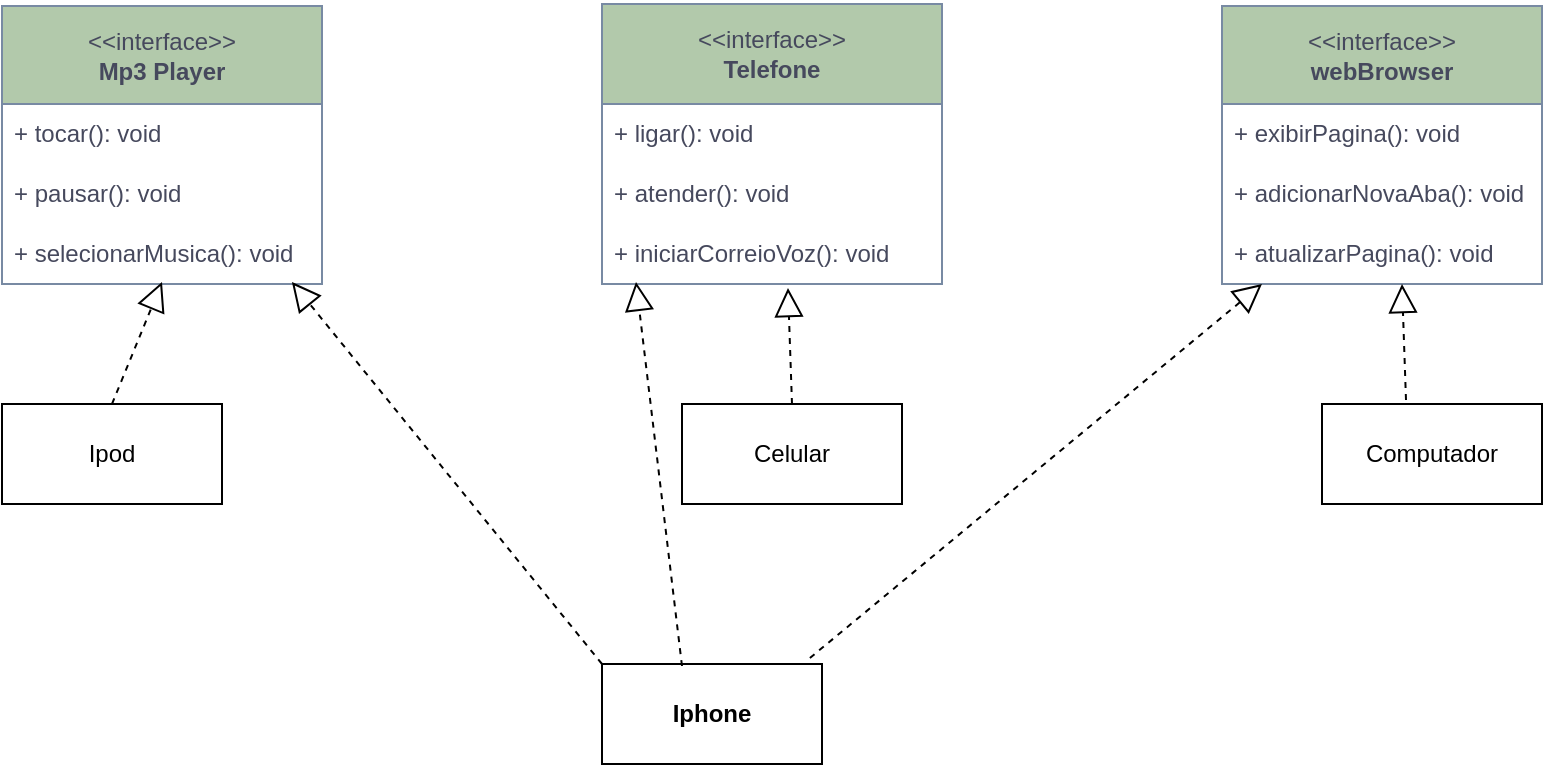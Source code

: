 <mxfile version="24.6.3" type="device">
  <diagram id="C5RBs43oDa-KdzZeNtuy" name="Page-1">
    <mxGraphModel dx="880" dy="434" grid="1" gridSize="10" guides="1" tooltips="1" connect="1" arrows="1" fold="1" page="1" pageScale="1" pageWidth="827" pageHeight="1169" math="0" shadow="0">
      <root>
        <mxCell id="WIyWlLk6GJQsqaUBKTNV-0" />
        <mxCell id="WIyWlLk6GJQsqaUBKTNV-1" parent="WIyWlLk6GJQsqaUBKTNV-0" />
        <mxCell id="nE6aFMAav4SrA_UxRDis-1" value="&lt;span style=&quot;text-align: justify;&quot;&gt;&amp;lt;&amp;lt;interface&amp;gt;&amp;gt;&lt;br&gt;&lt;/span&gt;&lt;b&gt;Mp3 Player&lt;/b&gt;" style="swimlane;fontStyle=0;childLayout=stackLayout;horizontal=1;startSize=49;horizontalStack=0;resizeParent=1;resizeParentMax=0;resizeLast=0;collapsible=1;marginBottom=0;whiteSpace=wrap;html=1;labelBackgroundColor=none;fillColor=#B2C9AB;strokeColor=#788AA3;fontColor=#46495D;" vertex="1" parent="WIyWlLk6GJQsqaUBKTNV-1">
          <mxGeometry y="121" width="160" height="139" as="geometry">
            <mxRectangle x="250" y="121" width="60" height="30" as="alternateBounds" />
          </mxGeometry>
        </mxCell>
        <mxCell id="nE6aFMAav4SrA_UxRDis-2" value="+ tocar(): void" style="text;strokeColor=none;fillColor=none;align=left;verticalAlign=middle;spacingLeft=4;spacingRight=4;overflow=hidden;points=[[0,0.5],[1,0.5]];portConstraint=eastwest;rotatable=0;whiteSpace=wrap;html=1;labelBackgroundColor=none;fontColor=#46495D;" vertex="1" parent="nE6aFMAav4SrA_UxRDis-1">
          <mxGeometry y="49" width="160" height="30" as="geometry" />
        </mxCell>
        <mxCell id="nE6aFMAav4SrA_UxRDis-3" value="+ pausar(): void" style="text;strokeColor=none;fillColor=none;align=left;verticalAlign=middle;spacingLeft=4;spacingRight=4;overflow=hidden;points=[[0,0.5],[1,0.5]];portConstraint=eastwest;rotatable=0;whiteSpace=wrap;html=1;labelBackgroundColor=none;fontColor=#46495D;" vertex="1" parent="nE6aFMAav4SrA_UxRDis-1">
          <mxGeometry y="79" width="160" height="30" as="geometry" />
        </mxCell>
        <mxCell id="nE6aFMAav4SrA_UxRDis-4" value="+ selecionarMusica(): void" style="text;strokeColor=none;fillColor=none;align=left;verticalAlign=middle;spacingLeft=4;spacingRight=4;overflow=hidden;points=[[0,0.5],[1,0.5]];portConstraint=eastwest;rotatable=0;whiteSpace=wrap;html=1;labelBackgroundColor=none;fontColor=#46495D;" vertex="1" parent="nE6aFMAav4SrA_UxRDis-1">
          <mxGeometry y="109" width="160" height="30" as="geometry" />
        </mxCell>
        <mxCell id="nE6aFMAav4SrA_UxRDis-5" value="&lt;p style=&quot;line-height: 50%;&quot;&gt;&lt;/p&gt;&lt;div style=&quot;text-align: justify;&quot;&gt;&lt;span style=&quot;background-color: initial;&quot;&gt;&amp;lt;&amp;lt;interface&amp;gt;&amp;gt;&lt;/span&gt;&lt;/div&gt;&lt;div style=&quot;&quot;&gt;&lt;b style=&quot;background-color: initial;&quot;&gt;Telefone&lt;/b&gt;&lt;/div&gt;&lt;p&gt;&lt;/p&gt;" style="swimlane;fontStyle=0;childLayout=stackLayout;horizontal=1;startSize=50;horizontalStack=0;resizeParent=1;resizeParentMax=0;resizeLast=0;collapsible=1;marginBottom=0;whiteSpace=wrap;html=1;align=center;labelBackgroundColor=none;fillColor=#B2C9AB;strokeColor=#788AA3;fontColor=#46495D;" vertex="1" parent="WIyWlLk6GJQsqaUBKTNV-1">
          <mxGeometry x="300" y="120" width="170" height="140" as="geometry">
            <mxRectangle x="250" y="121" width="60" height="30" as="alternateBounds" />
          </mxGeometry>
        </mxCell>
        <mxCell id="nE6aFMAav4SrA_UxRDis-6" value="+ ligar(): void" style="text;strokeColor=none;fillColor=none;align=left;verticalAlign=middle;spacingLeft=4;spacingRight=4;overflow=hidden;points=[[0,0.5],[1,0.5]];portConstraint=eastwest;rotatable=0;whiteSpace=wrap;html=1;labelBackgroundColor=none;fontColor=#46495D;" vertex="1" parent="nE6aFMAav4SrA_UxRDis-5">
          <mxGeometry y="50" width="170" height="30" as="geometry" />
        </mxCell>
        <mxCell id="nE6aFMAav4SrA_UxRDis-7" value="+ atender(): void" style="text;strokeColor=none;fillColor=none;align=left;verticalAlign=middle;spacingLeft=4;spacingRight=4;overflow=hidden;points=[[0,0.5],[1,0.5]];portConstraint=eastwest;rotatable=0;whiteSpace=wrap;html=1;labelBackgroundColor=none;fontColor=#46495D;" vertex="1" parent="nE6aFMAav4SrA_UxRDis-5">
          <mxGeometry y="80" width="170" height="30" as="geometry" />
        </mxCell>
        <mxCell id="nE6aFMAav4SrA_UxRDis-8" value="+ iniciarCorreioVoz(): void" style="text;strokeColor=none;fillColor=none;align=left;verticalAlign=middle;spacingLeft=4;spacingRight=4;overflow=hidden;points=[[0,0.5],[1,0.5]];portConstraint=eastwest;rotatable=0;whiteSpace=wrap;html=1;labelBackgroundColor=none;fontColor=#46495D;" vertex="1" parent="nE6aFMAav4SrA_UxRDis-5">
          <mxGeometry y="110" width="170" height="30" as="geometry" />
        </mxCell>
        <mxCell id="nE6aFMAav4SrA_UxRDis-9" value="&lt;span style=&quot;text-align: justify;&quot;&gt;&amp;lt;&amp;lt;interface&amp;gt;&amp;gt;&lt;br&gt;&lt;/span&gt;&lt;b&gt;webBrowser&lt;/b&gt;" style="swimlane;fontStyle=0;childLayout=stackLayout;horizontal=1;startSize=49;horizontalStack=0;resizeParent=1;resizeParentMax=0;resizeLast=0;collapsible=1;marginBottom=0;whiteSpace=wrap;html=1;labelBackgroundColor=none;fillColor=#B2C9AB;strokeColor=#788AA3;fontColor=#46495D;" vertex="1" parent="WIyWlLk6GJQsqaUBKTNV-1">
          <mxGeometry x="610" y="121" width="160" height="139" as="geometry">
            <mxRectangle x="250" y="121" width="60" height="30" as="alternateBounds" />
          </mxGeometry>
        </mxCell>
        <mxCell id="nE6aFMAav4SrA_UxRDis-10" value="+ exibirPagina(): void" style="text;strokeColor=none;fillColor=none;align=left;verticalAlign=middle;spacingLeft=4;spacingRight=4;overflow=hidden;points=[[0,0.5],[1,0.5]];portConstraint=eastwest;rotatable=0;whiteSpace=wrap;html=1;labelBackgroundColor=none;fontColor=#46495D;" vertex="1" parent="nE6aFMAav4SrA_UxRDis-9">
          <mxGeometry y="49" width="160" height="30" as="geometry" />
        </mxCell>
        <mxCell id="nE6aFMAav4SrA_UxRDis-11" value="+ adicionarNovaAba(): void" style="text;strokeColor=none;fillColor=none;align=left;verticalAlign=middle;spacingLeft=4;spacingRight=4;overflow=hidden;points=[[0,0.5],[1,0.5]];portConstraint=eastwest;rotatable=0;whiteSpace=wrap;html=1;labelBackgroundColor=none;fontColor=#46495D;" vertex="1" parent="nE6aFMAav4SrA_UxRDis-9">
          <mxGeometry y="79" width="160" height="30" as="geometry" />
        </mxCell>
        <mxCell id="nE6aFMAav4SrA_UxRDis-12" value="+ atualizarPagina(): void" style="text;strokeColor=none;fillColor=none;align=left;verticalAlign=middle;spacingLeft=4;spacingRight=4;overflow=hidden;points=[[0,0.5],[1,0.5]];portConstraint=eastwest;rotatable=0;whiteSpace=wrap;html=1;labelBackgroundColor=none;fontColor=#46495D;" vertex="1" parent="nE6aFMAav4SrA_UxRDis-9">
          <mxGeometry y="109" width="160" height="30" as="geometry" />
        </mxCell>
        <mxCell id="nE6aFMAav4SrA_UxRDis-45" value="Ipod" style="html=1;whiteSpace=wrap;" vertex="1" parent="WIyWlLk6GJQsqaUBKTNV-1">
          <mxGeometry y="320" width="110" height="50" as="geometry" />
        </mxCell>
        <mxCell id="nE6aFMAav4SrA_UxRDis-46" value="" style="endArrow=block;dashed=1;endFill=0;endSize=12;html=1;rounded=0;exitX=0.5;exitY=0;exitDx=0;exitDy=0;entryX=0.5;entryY=0.967;entryDx=0;entryDy=0;entryPerimeter=0;" edge="1" parent="WIyWlLk6GJQsqaUBKTNV-1" source="nE6aFMAav4SrA_UxRDis-45" target="nE6aFMAav4SrA_UxRDis-4">
          <mxGeometry width="160" relative="1" as="geometry">
            <mxPoint x="10" y="320" as="sourcePoint" />
            <mxPoint x="80" y="270" as="targetPoint" />
          </mxGeometry>
        </mxCell>
        <mxCell id="nE6aFMAav4SrA_UxRDis-47" value="Celular" style="html=1;whiteSpace=wrap;" vertex="1" parent="WIyWlLk6GJQsqaUBKTNV-1">
          <mxGeometry x="340" y="320" width="110" height="50" as="geometry" />
        </mxCell>
        <mxCell id="nE6aFMAav4SrA_UxRDis-48" value="" style="endArrow=block;dashed=1;endFill=0;endSize=12;html=1;rounded=0;exitX=0.5;exitY=0;exitDx=0;exitDy=0;entryX=0.547;entryY=1.067;entryDx=0;entryDy=0;entryPerimeter=0;" edge="1" parent="WIyWlLk6GJQsqaUBKTNV-1" source="nE6aFMAav4SrA_UxRDis-47" target="nE6aFMAav4SrA_UxRDis-8">
          <mxGeometry width="160" relative="1" as="geometry">
            <mxPoint x="370" y="321" as="sourcePoint" />
            <mxPoint x="395" y="260" as="targetPoint" />
          </mxGeometry>
        </mxCell>
        <mxCell id="nE6aFMAav4SrA_UxRDis-49" value="Computador" style="html=1;whiteSpace=wrap;" vertex="1" parent="WIyWlLk6GJQsqaUBKTNV-1">
          <mxGeometry x="660" y="320" width="110" height="50" as="geometry" />
        </mxCell>
        <mxCell id="nE6aFMAav4SrA_UxRDis-50" value="" style="endArrow=block;dashed=1;endFill=0;endSize=12;html=1;rounded=0;exitX=0.5;exitY=0;exitDx=0;exitDy=0;entryX=0.547;entryY=1.067;entryDx=0;entryDy=0;entryPerimeter=0;" edge="1" parent="WIyWlLk6GJQsqaUBKTNV-1">
          <mxGeometry width="160" relative="1" as="geometry">
            <mxPoint x="702" y="318" as="sourcePoint" />
            <mxPoint x="700" y="260" as="targetPoint" />
          </mxGeometry>
        </mxCell>
        <mxCell id="nE6aFMAav4SrA_UxRDis-51" value="&lt;b&gt;Iphone&lt;/b&gt;" style="html=1;whiteSpace=wrap;" vertex="1" parent="WIyWlLk6GJQsqaUBKTNV-1">
          <mxGeometry x="300" y="450" width="110" height="50" as="geometry" />
        </mxCell>
        <mxCell id="nE6aFMAav4SrA_UxRDis-52" value="" style="endArrow=block;dashed=1;endFill=0;endSize=12;html=1;rounded=0;exitX=0;exitY=0;exitDx=0;exitDy=0;entryX=0.906;entryY=0.967;entryDx=0;entryDy=0;entryPerimeter=0;" edge="1" parent="WIyWlLk6GJQsqaUBKTNV-1" source="nE6aFMAav4SrA_UxRDis-51" target="nE6aFMAav4SrA_UxRDis-4">
          <mxGeometry width="160" relative="1" as="geometry">
            <mxPoint x="330" y="430" as="sourcePoint" />
            <mxPoint x="490" y="430" as="targetPoint" />
          </mxGeometry>
        </mxCell>
        <mxCell id="nE6aFMAav4SrA_UxRDis-53" value="" style="endArrow=block;dashed=1;endFill=0;endSize=12;html=1;rounded=0;exitX=0;exitY=0;exitDx=0;exitDy=0;entryX=0.1;entryY=0.967;entryDx=0;entryDy=0;entryPerimeter=0;" edge="1" parent="WIyWlLk6GJQsqaUBKTNV-1" target="nE6aFMAav4SrA_UxRDis-8">
          <mxGeometry width="160" relative="1" as="geometry">
            <mxPoint x="340" y="451" as="sourcePoint" />
            <mxPoint x="185" y="260" as="targetPoint" />
          </mxGeometry>
        </mxCell>
        <mxCell id="nE6aFMAav4SrA_UxRDis-54" value="" style="endArrow=block;dashed=1;endFill=0;endSize=12;html=1;rounded=0;exitX=0.945;exitY=-0.06;exitDx=0;exitDy=0;entryX=0.125;entryY=1;entryDx=0;entryDy=0;entryPerimeter=0;exitPerimeter=0;" edge="1" parent="WIyWlLk6GJQsqaUBKTNV-1" source="nE6aFMAav4SrA_UxRDis-51" target="nE6aFMAav4SrA_UxRDis-12">
          <mxGeometry width="160" relative="1" as="geometry">
            <mxPoint x="595" y="461" as="sourcePoint" />
            <mxPoint x="440" y="270" as="targetPoint" />
          </mxGeometry>
        </mxCell>
      </root>
    </mxGraphModel>
  </diagram>
</mxfile>
